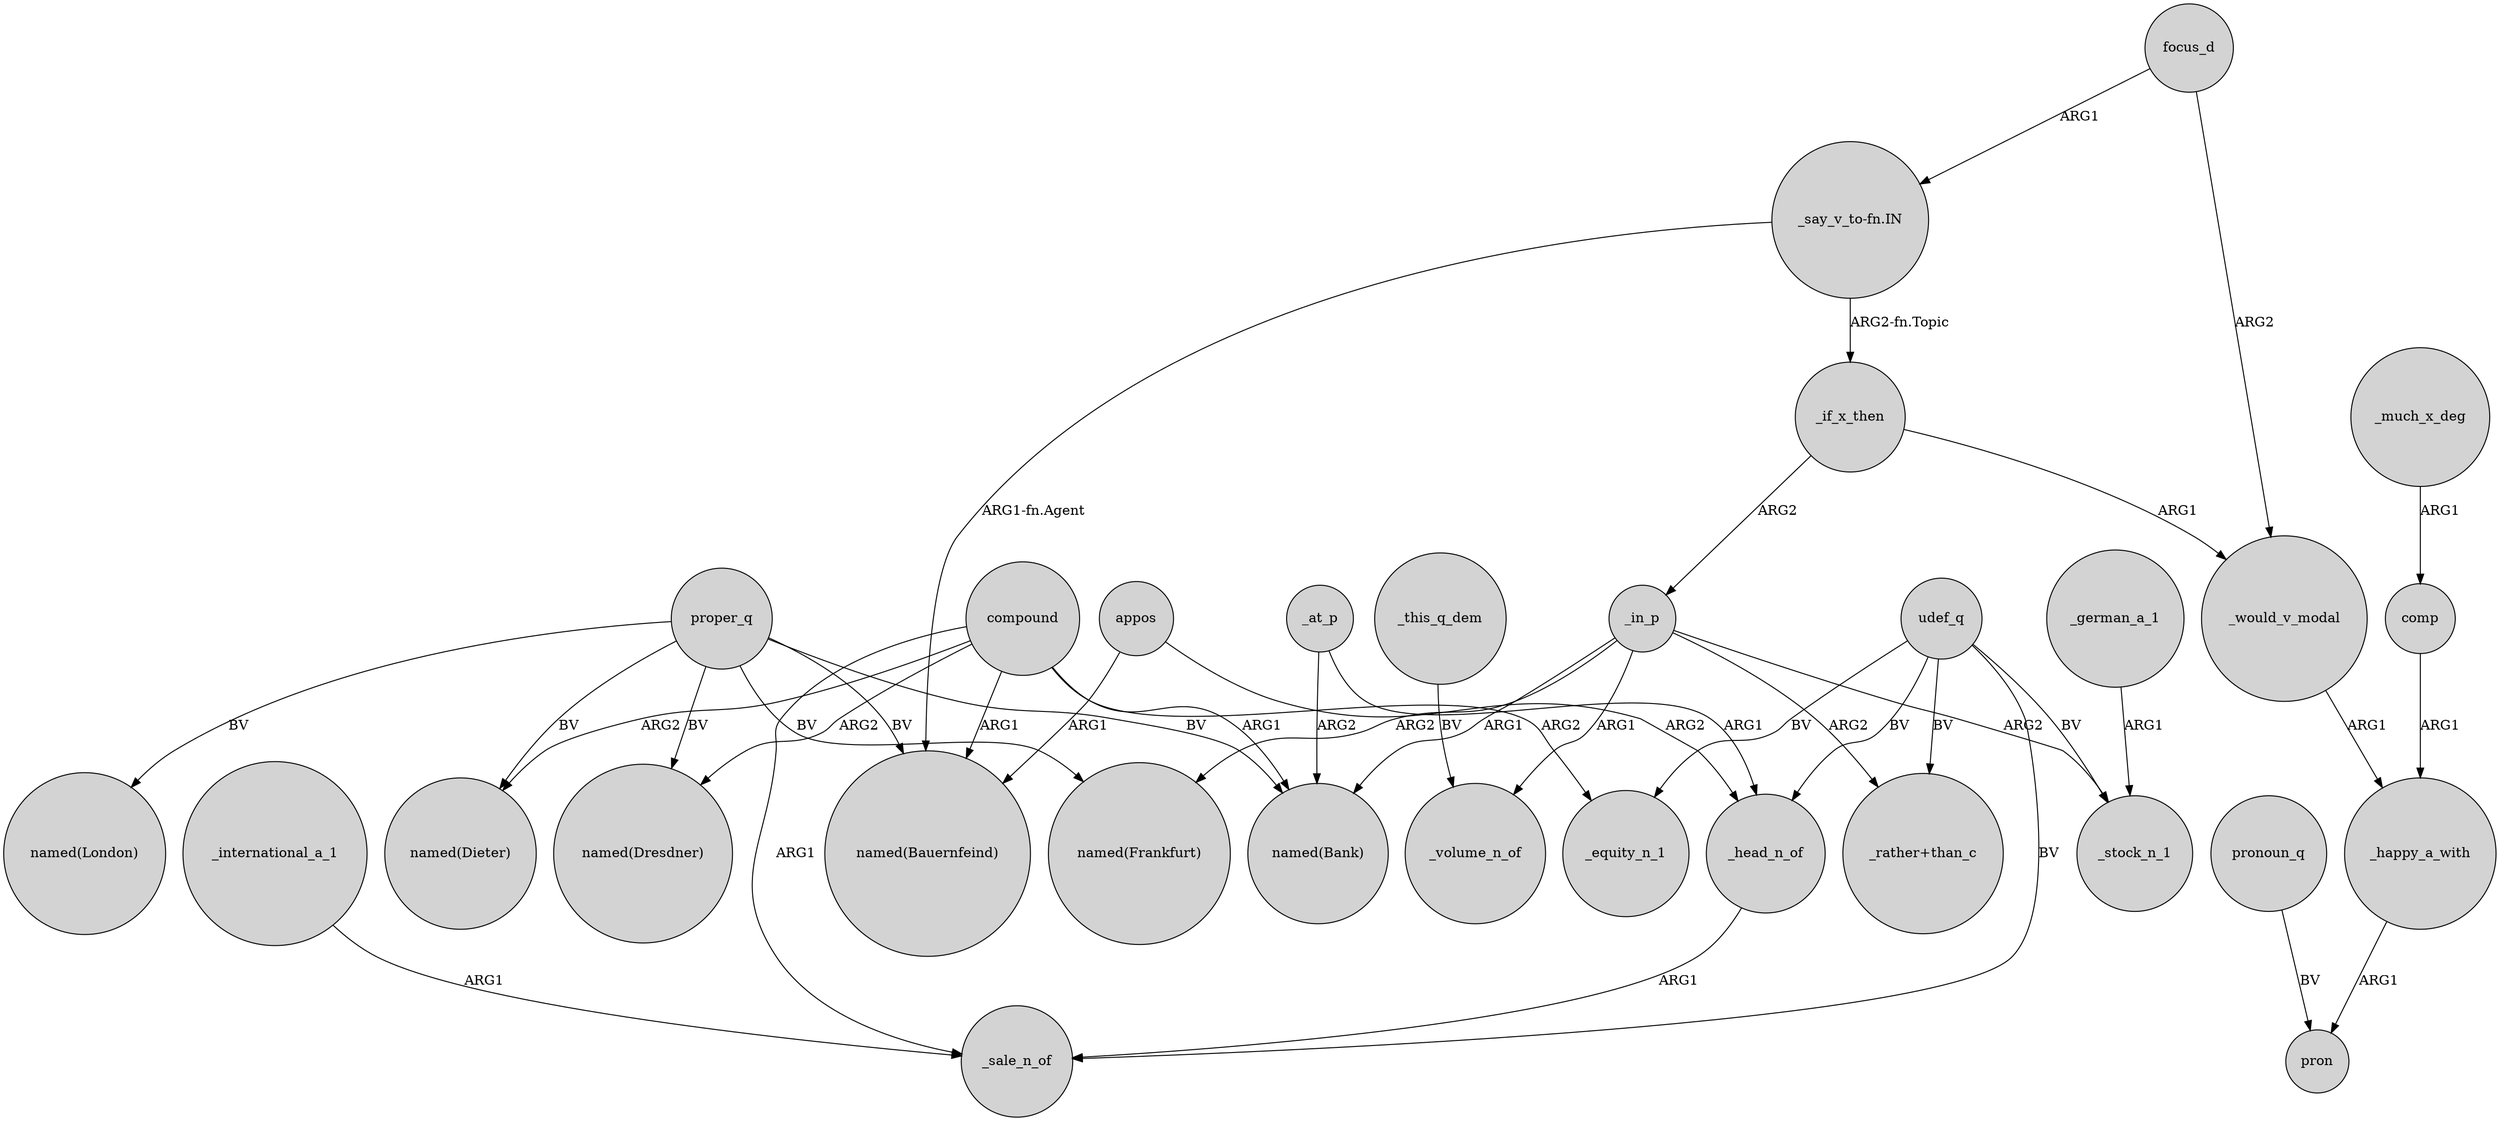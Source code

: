 digraph {
	node [shape=circle style=filled]
	_head_n_of -> _sale_n_of [label=ARG1]
	appos -> "named(Bauernfeind)" [label=ARG1]
	focus_d -> _would_v_modal [label=ARG2]
	_at_p -> "named(Bank)" [label=ARG2]
	"_say_v_to-fn.IN" -> _if_x_then [label="ARG2-fn.Topic"]
	_in_p -> _volume_n_of [label=ARG1]
	_would_v_modal -> _happy_a_with [label=ARG1]
	_this_q_dem -> _volume_n_of [label=BV]
	"_say_v_to-fn.IN" -> "named(Bauernfeind)" [label="ARG1-fn.Agent"]
	_if_x_then -> _in_p [label=ARG2]
	comp -> _happy_a_with [label=ARG1]
	_in_p -> "_rather+than_c" [label=ARG2]
	appos -> _head_n_of [label=ARG2]
	_in_p -> "named(Frankfurt)" [label=ARG2]
	_happy_a_with -> pron [label=ARG1]
	_german_a_1 -> _stock_n_1 [label=ARG1]
	_in_p -> "named(Bank)" [label=ARG1]
	compound -> _equity_n_1 [label=ARG2]
	compound -> "named(Dresdner)" [label=ARG2]
	proper_q -> "named(Frankfurt)" [label=BV]
	udef_q -> "_rather+than_c" [label=BV]
	proper_q -> "named(Bank)" [label=BV]
	pronoun_q -> pron [label=BV]
	_international_a_1 -> _sale_n_of [label=ARG1]
	compound -> "named(Dieter)" [label=ARG2]
	udef_q -> _stock_n_1 [label=BV]
	udef_q -> _equity_n_1 [label=BV]
	udef_q -> _head_n_of [label=BV]
	compound -> "named(Bauernfeind)" [label=ARG1]
	proper_q -> "named(Dieter)" [label=BV]
	proper_q -> "named(London)" [label=BV]
	udef_q -> _sale_n_of [label=BV]
	proper_q -> "named(Dresdner)" [label=BV]
	compound -> "named(Bank)" [label=ARG1]
	proper_q -> "named(Bauernfeind)" [label=BV]
	_if_x_then -> _would_v_modal [label=ARG1]
	_at_p -> _head_n_of [label=ARG1]
	_much_x_deg -> comp [label=ARG1]
	compound -> _sale_n_of [label=ARG1]
	_in_p -> _stock_n_1 [label=ARG2]
	focus_d -> "_say_v_to-fn.IN" [label=ARG1]
}
